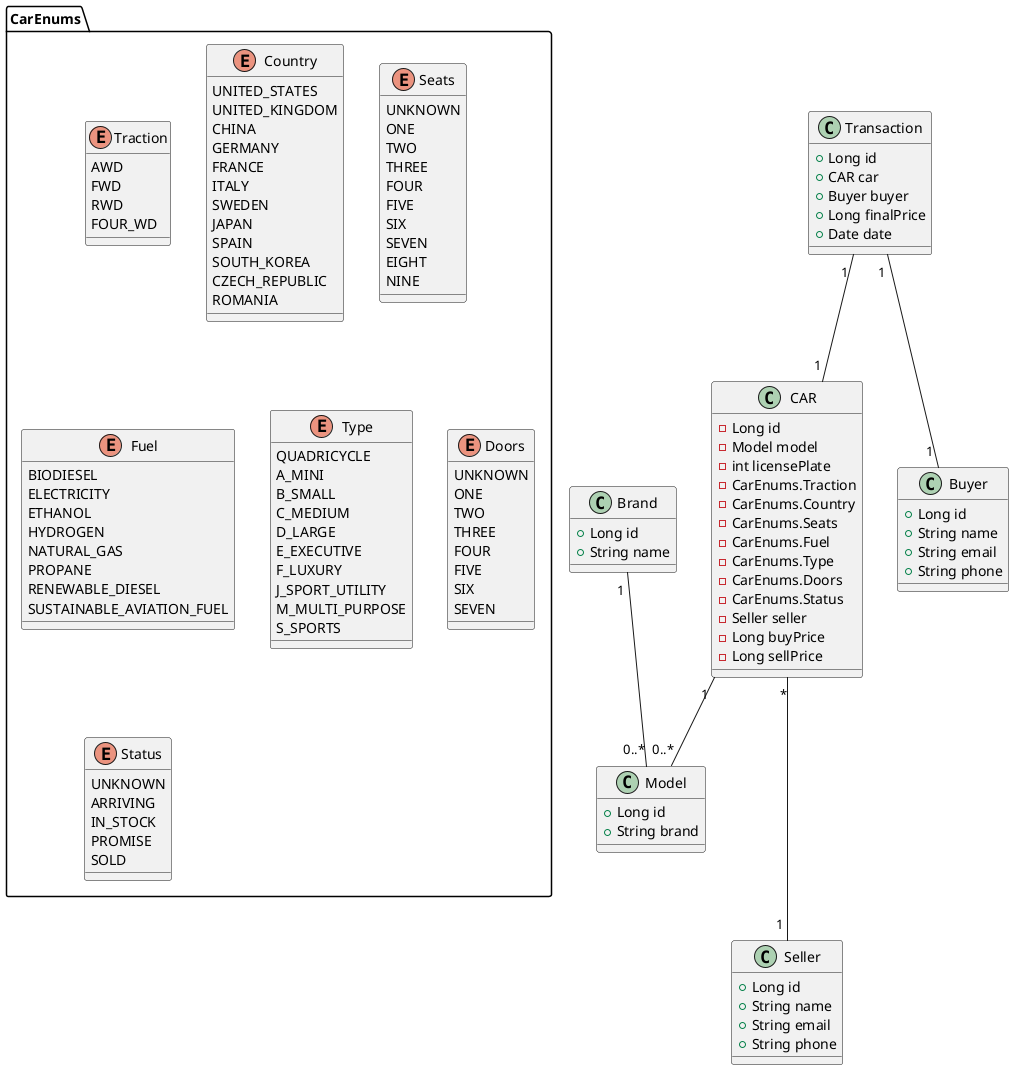 @startuml

class Model {
    +Long id
    +String brand
}

class Brand {
    +Long id
    +String name
}

class Seller {
    +Long id
    +String name
    +String email
    +String phone
}

enum CarEnums.Traction {
    AWD
    FWD
    RWD
    FOUR_WD
}

enum CarEnums.Country {
    UNITED_STATES
    UNITED_KINGDOM
    CHINA
    GERMANY
    FRANCE
    ITALY
    SWEDEN
    JAPAN
    SPAIN
    SOUTH_KOREA
    CZECH_REPUBLIC
    ROMANIA
}

enum CarEnums.Seats {
    UNKNOWN
    ONE
    TWO
    THREE
    FOUR
    FIVE
    SIX
    SEVEN
    EIGHT
    NINE
}

enum CarEnums.Fuel {
    BIODIESEL
    ELECTRICITY
    ETHANOL
    HYDROGEN
    NATURAL_GAS
    PROPANE
    RENEWABLE_DIESEL
    SUSTAINABLE_AVIATION_FUEL
}

enum CarEnums.Type {
    QUADRICYCLE
    A_MINI
    B_SMALL
    C_MEDIUM
    D_LARGE
    E_EXECUTIVE
    F_LUXURY
    J_SPORT_UTILITY
    M_MULTI_PURPOSE
    S_SPORTS
}

enum CarEnums.Doors {
    UNKNOWN
    ONE
    TWO
    THREE
    FOUR
    FIVE
    SIX
    SEVEN
}

enum CarEnums.Status {
    UNKNOWN
    ARRIVING
    IN_STOCK
    PROMISE
    SOLD
}

class CAR {
    -Long id
    -Model model
    -int licensePlate
    -CarEnums.Traction
    -CarEnums.Country
    -CarEnums.Seats
    -CarEnums.Fuel
    -CarEnums.Type
    -CarEnums.Doors
    -CarEnums.Status
    -Seller seller
    -Long buyPrice
    -Long sellPrice
}

class Buyer {
    +Long id
    +String name
    +String email
    +String phone
}

class Transaction{
    +Long id
    +CAR car
    +Buyer buyer
    +Long finalPrice
    +Date date
}

CAR "1 " -- "0..*" Model
CAR "*"--- "1 " Seller
Brand "1 " -- "0..*" Model
Transaction "1 " -- "1 " CAR
Transaction "1 " -- "1 " Buyer


@enduml